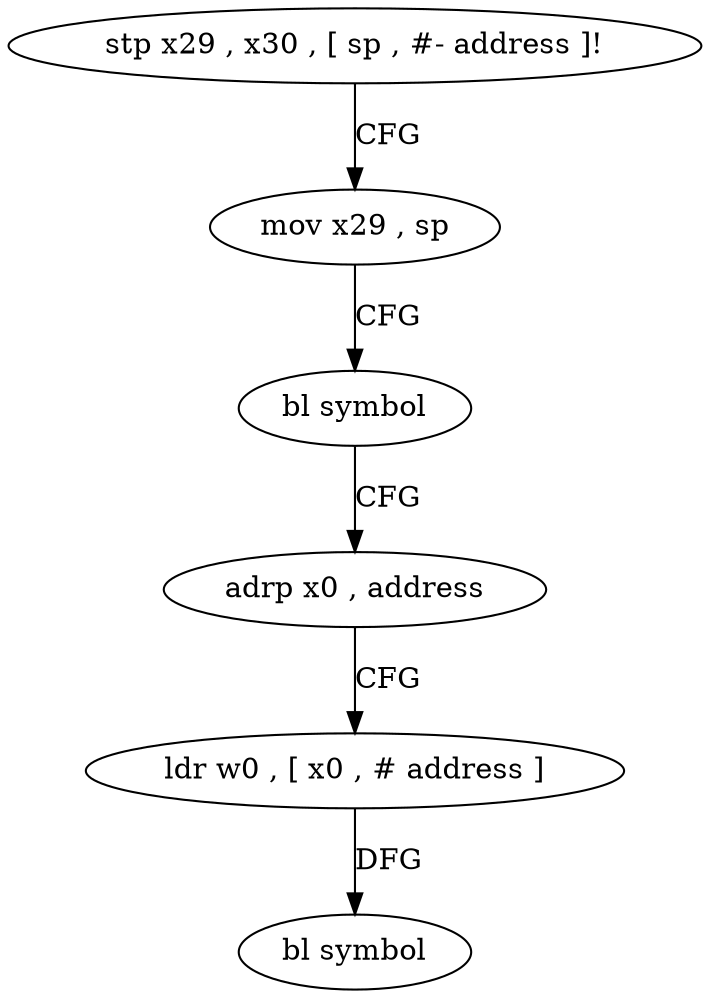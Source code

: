 digraph "func" {
"4213296" [label = "stp x29 , x30 , [ sp , #- address ]!" ]
"4213300" [label = "mov x29 , sp" ]
"4213304" [label = "bl symbol" ]
"4213308" [label = "adrp x0 , address" ]
"4213312" [label = "ldr w0 , [ x0 , # address ]" ]
"4213316" [label = "bl symbol" ]
"4213296" -> "4213300" [ label = "CFG" ]
"4213300" -> "4213304" [ label = "CFG" ]
"4213304" -> "4213308" [ label = "CFG" ]
"4213308" -> "4213312" [ label = "CFG" ]
"4213312" -> "4213316" [ label = "DFG" ]
}
